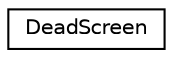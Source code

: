 digraph "Graphical Class Hierarchy"
{
  edge [fontname="Helvetica",fontsize="10",labelfontname="Helvetica",labelfontsize="10"];
  node [fontname="Helvetica",fontsize="10",shape=record];
  rankdir="LR";
  Node0 [label="DeadScreen",height=0.2,width=0.4,color="black", fillcolor="white", style="filled",URL="$class_dead_screen.html"];
}
